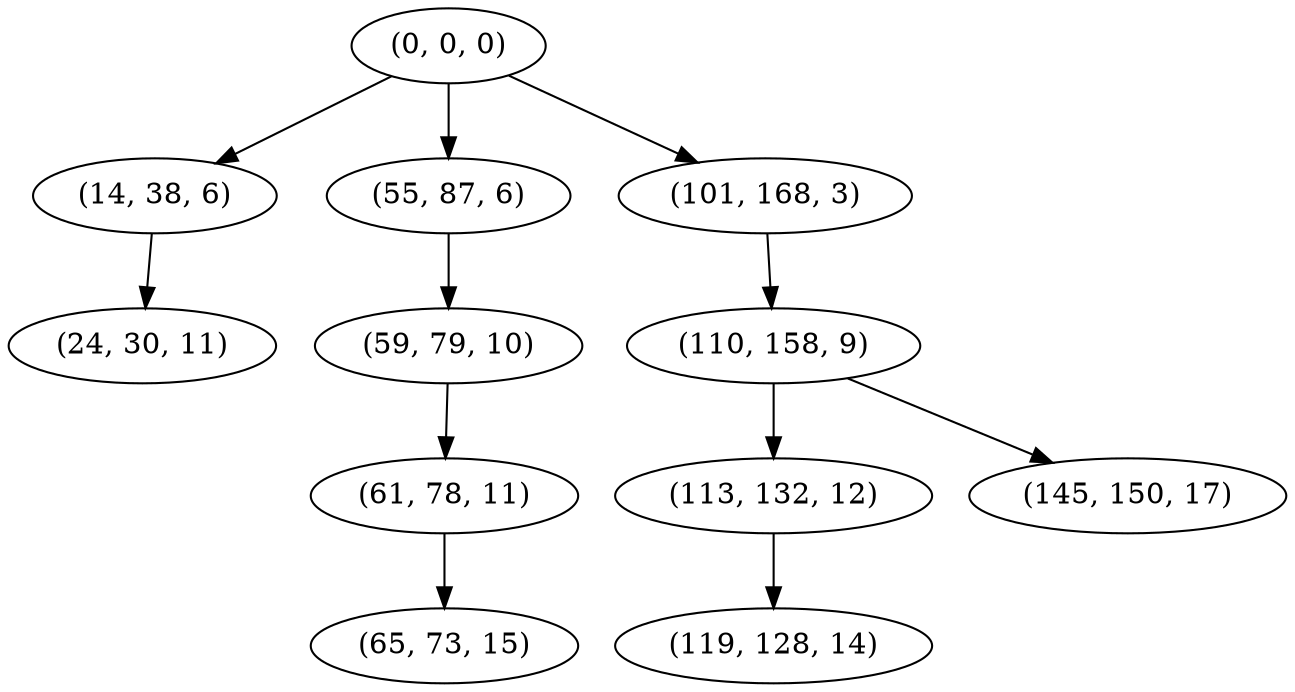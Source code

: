 digraph tree {
    "(0, 0, 0)";
    "(14, 38, 6)";
    "(24, 30, 11)";
    "(55, 87, 6)";
    "(59, 79, 10)";
    "(61, 78, 11)";
    "(65, 73, 15)";
    "(101, 168, 3)";
    "(110, 158, 9)";
    "(113, 132, 12)";
    "(119, 128, 14)";
    "(145, 150, 17)";
    "(0, 0, 0)" -> "(14, 38, 6)";
    "(0, 0, 0)" -> "(55, 87, 6)";
    "(0, 0, 0)" -> "(101, 168, 3)";
    "(14, 38, 6)" -> "(24, 30, 11)";
    "(55, 87, 6)" -> "(59, 79, 10)";
    "(59, 79, 10)" -> "(61, 78, 11)";
    "(61, 78, 11)" -> "(65, 73, 15)";
    "(101, 168, 3)" -> "(110, 158, 9)";
    "(110, 158, 9)" -> "(113, 132, 12)";
    "(110, 158, 9)" -> "(145, 150, 17)";
    "(113, 132, 12)" -> "(119, 128, 14)";
}
